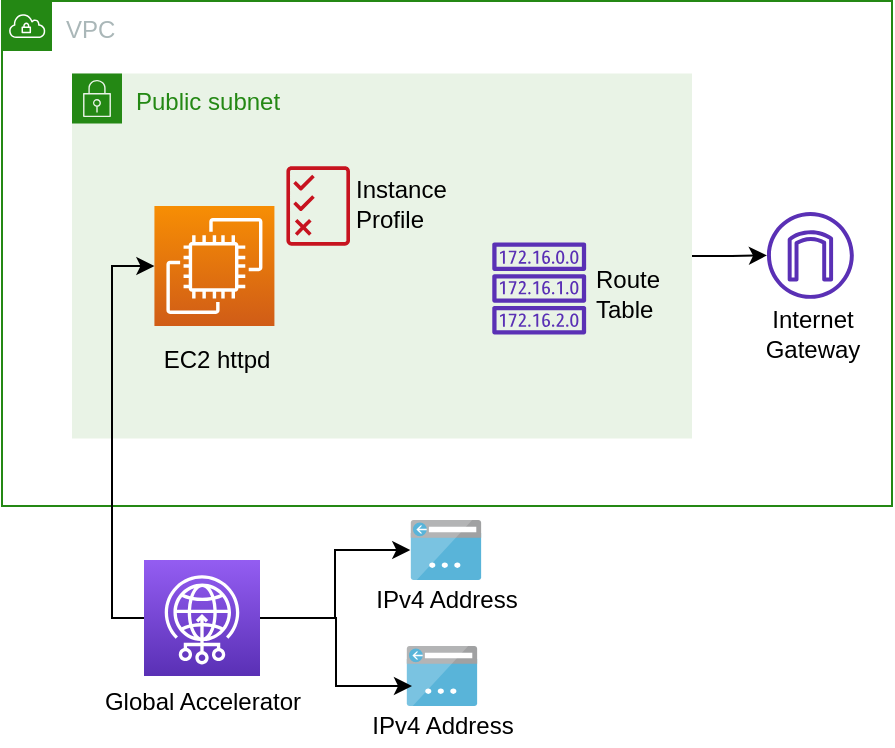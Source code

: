 <mxfile version="14.1.8" type="device"><diagram id="VrJSyCtyyk0UYBWMlAai" name="Page-1"><mxGraphModel dx="1086" dy="806" grid="1" gridSize="10" guides="1" tooltips="1" connect="1" arrows="1" fold="1" page="1" pageScale="1" pageWidth="850" pageHeight="1100" background="none" math="0" shadow="0"><root><mxCell id="0"/><mxCell id="1" parent="0"/><mxCell id="lls4c6PotRuVWO8DvVIY-1" value="VPC" style="points=[[0,0],[0.25,0],[0.5,0],[0.75,0],[1,0],[1,0.25],[1,0.5],[1,0.75],[1,1],[0.75,1],[0.5,1],[0.25,1],[0,1],[0,0.75],[0,0.5],[0,0.25]];outlineConnect=0;gradientColor=none;html=1;whiteSpace=wrap;fontSize=12;fontStyle=0;shape=mxgraph.aws4.group;grIcon=mxgraph.aws4.group_vpc;strokeColor=#248814;fillColor=none;verticalAlign=top;align=left;spacingLeft=30;fontColor=#AAB7B8;dashed=0;" parent="1" vertex="1"><mxGeometry x="85" y="307.5" width="445" height="252.5" as="geometry"/></mxCell><mxCell id="lls4c6PotRuVWO8DvVIY-3" value="Public subnet" style="points=[[0,0],[0.25,0],[0.5,0],[0.75,0],[1,0],[1,0.25],[1,0.5],[1,0.75],[1,1],[0.75,1],[0.5,1],[0.25,1],[0,1],[0,0.75],[0,0.5],[0,0.25]];outlineConnect=0;gradientColor=none;html=1;whiteSpace=wrap;fontSize=12;fontStyle=0;shape=mxgraph.aws4.group;grIcon=mxgraph.aws4.group_security_group;grStroke=0;strokeColor=#248814;fillColor=#E9F3E6;verticalAlign=top;align=left;spacingLeft=30;fontColor=#248814;dashed=0;" parent="1" vertex="1"><mxGeometry x="120" y="343.75" width="310" height="182.5" as="geometry"/></mxCell><mxCell id="CpfxMeXxCXW5DumJ89Vl-26" style="edgeStyle=orthogonalEdgeStyle;rounded=0;orthogonalLoop=1;jettySize=auto;html=1;exitX=1;exitY=0.5;exitDx=0;exitDy=0;" parent="1" source="lls4c6PotRuVWO8DvVIY-3" target="lls4c6PotRuVWO8DvVIY-6" edge="1"><mxGeometry relative="1" as="geometry"/></mxCell><mxCell id="dWnzzBNCo0jr79b0VRSa-27" value="" style="group" parent="1" vertex="1" connectable="0"><mxGeometry x="330" y="428.21" width="100" height="46" as="geometry"/></mxCell><mxCell id="lls4c6PotRuVWO8DvVIY-5" value="" style="outlineConnect=0;fontColor=#232F3E;gradientColor=none;fillColor=#5A30B5;strokeColor=none;dashed=0;verticalLabelPosition=bottom;verticalAlign=top;align=center;html=1;fontSize=12;fontStyle=0;aspect=fixed;pointerEvents=1;shape=mxgraph.aws4.route_table;" parent="dWnzzBNCo0jr79b0VRSa-27" vertex="1"><mxGeometry width="47.21" height="46" as="geometry"/></mxCell><mxCell id="lls4c6PotRuVWO8DvVIY-9" value="Route &lt;br&gt;Table" style="text;html=1;resizable=0;autosize=1;align=left;verticalAlign=middle;points=[];fillColor=none;strokeColor=none;rounded=0;" parent="dWnzzBNCo0jr79b0VRSa-27" vertex="1"><mxGeometry x="50" y="10.5" width="50" height="30" as="geometry"/></mxCell><mxCell id="CpfxMeXxCXW5DumJ89Vl-24" value="" style="group" parent="1" vertex="1" connectable="0"><mxGeometry x="460" y="413.0" width="60" height="76.421" as="geometry"/></mxCell><mxCell id="lls4c6PotRuVWO8DvVIY-6" value="" style="outlineConnect=0;fontColor=#232F3E;fillColor=#5A30B5;strokeColor=none;dashed=0;verticalLabelPosition=bottom;verticalAlign=top;align=center;html=1;fontSize=12;fontStyle=0;aspect=fixed;pointerEvents=1;shape=mxgraph.aws4.internet_gateway;sketch=0;" parent="CpfxMeXxCXW5DumJ89Vl-24" vertex="1"><mxGeometry x="7.486" width="43.421" height="43.421" as="geometry"/></mxCell><mxCell id="lls4c6PotRuVWO8DvVIY-11" value="Internet&lt;br&gt;Gateway" style="text;html=1;resizable=0;autosize=1;align=center;verticalAlign=middle;points=[];fillColor=none;strokeColor=none;rounded=0;" parent="CpfxMeXxCXW5DumJ89Vl-24" vertex="1"><mxGeometry y="46.421" width="60" height="30" as="geometry"/></mxCell><mxCell id="AjZtPu9GpAJyjRR4jfqs-4" value="" style="group" parent="1" vertex="1" connectable="0"><mxGeometry x="147.21" y="390" width="172.79" height="107" as="geometry"/></mxCell><mxCell id="CpfxMeXxCXW5DumJ89Vl-15" value="" style="group" parent="AjZtPu9GpAJyjRR4jfqs-4" vertex="1" connectable="0"><mxGeometry y="20" width="90" height="87" as="geometry"/></mxCell><mxCell id="dWnzzBNCo0jr79b0VRSa-3" value="" style="outlineConnect=0;fontColor=#232F3E;gradientColor=#F78E04;gradientDirection=north;fillColor=#D05C17;strokeColor=#ffffff;dashed=0;verticalLabelPosition=bottom;verticalAlign=top;align=center;html=1;fontSize=12;fontStyle=0;aspect=fixed;shape=mxgraph.aws4.resourceIcon;resIcon=mxgraph.aws4.ec2;" parent="CpfxMeXxCXW5DumJ89Vl-15" vertex="1"><mxGeometry x="14" width="60" height="60" as="geometry"/></mxCell><mxCell id="dWnzzBNCo0jr79b0VRSa-6" value="&lt;div&gt;&lt;span&gt;EC2 httpd&lt;/span&gt;&lt;/div&gt;" style="text;html=1;resizable=0;autosize=1;align=center;verticalAlign=middle;points=[];fillColor=none;strokeColor=none;rounded=0;" parent="CpfxMeXxCXW5DumJ89Vl-15" vertex="1"><mxGeometry x="10" y="67" width="70" height="20" as="geometry"/></mxCell><mxCell id="CpfxMeXxCXW5DumJ89Vl-47" value="" style="group" parent="AjZtPu9GpAJyjRR4jfqs-4" vertex="1" connectable="0"><mxGeometry x="80" width="92.79" height="40" as="geometry"/></mxCell><mxCell id="CpfxMeXxCXW5DumJ89Vl-40" value="" style="outlineConnect=0;fontColor=#232F3E;gradientColor=none;fillColor=#C7131F;strokeColor=none;dashed=0;verticalLabelPosition=bottom;verticalAlign=top;align=center;html=1;fontSize=12;fontStyle=0;aspect=fixed;pointerEvents=1;shape=mxgraph.aws4.permissions;" parent="CpfxMeXxCXW5DumJ89Vl-47" vertex="1"><mxGeometry width="31.79" height="40" as="geometry"/></mxCell><mxCell id="CpfxMeXxCXW5DumJ89Vl-46" value="Instance&lt;br&gt;&lt;div&gt;&lt;span&gt;Profile&lt;/span&gt;&lt;/div&gt;" style="text;html=1;resizable=0;autosize=1;align=left;verticalAlign=middle;points=[];fillColor=none;strokeColor=none;rounded=0;" parent="CpfxMeXxCXW5DumJ89Vl-47" vertex="1"><mxGeometry x="32.79" y="4" width="60" height="30" as="geometry"/></mxCell><mxCell id="2stTNhsiW_U2QcO640AD-3" value="" style="group" vertex="1" connectable="0" parent="1"><mxGeometry x="130" y="587" width="110" height="81" as="geometry"/></mxCell><mxCell id="2stTNhsiW_U2QcO640AD-1" value="" style="outlineConnect=0;fontColor=#232F3E;gradientColor=#945DF2;gradientDirection=north;fillColor=#5A30B5;strokeColor=#ffffff;dashed=0;verticalLabelPosition=bottom;verticalAlign=top;align=center;html=1;fontSize=12;fontStyle=0;aspect=fixed;shape=mxgraph.aws4.resourceIcon;resIcon=mxgraph.aws4.global_accelerator;" vertex="1" parent="2stTNhsiW_U2QcO640AD-3"><mxGeometry x="26" width="58" height="58" as="geometry"/></mxCell><mxCell id="2stTNhsiW_U2QcO640AD-2" value="Global Accelerator" style="text;html=1;resizable=0;autosize=1;align=center;verticalAlign=middle;points=[];fillColor=none;strokeColor=none;rounded=0;" vertex="1" parent="2stTNhsiW_U2QcO640AD-3"><mxGeometry y="61" width="110" height="20" as="geometry"/></mxCell><mxCell id="2stTNhsiW_U2QcO640AD-4" style="edgeStyle=elbowEdgeStyle;rounded=0;orthogonalLoop=1;jettySize=auto;html=1;endArrow=none;endFill=0;startArrow=classic;startFill=1;" edge="1" parent="1" source="dWnzzBNCo0jr79b0VRSa-3" target="2stTNhsiW_U2QcO640AD-1"><mxGeometry relative="1" as="geometry"><mxPoint x="100" y="600" as="targetPoint"/><Array as="points"><mxPoint x="140" y="540"/></Array></mxGeometry></mxCell><mxCell id="2stTNhsiW_U2QcO640AD-10" value="" style="group" vertex="1" connectable="0" parent="1"><mxGeometry x="262" y="567" width="90" height="50" as="geometry"/></mxCell><mxCell id="2stTNhsiW_U2QcO640AD-7" value="" style="aspect=fixed;html=1;points=[];align=center;image;fontSize=12;image=img/lib/mscae/App_Service_IPAddress.svg;" vertex="1" parent="2stTNhsiW_U2QcO640AD-10"><mxGeometry x="27.14" width="35.71" height="30" as="geometry"/></mxCell><mxCell id="2stTNhsiW_U2QcO640AD-9" value="IPv4 Address" style="text;html=1;resizable=0;autosize=1;align=center;verticalAlign=middle;points=[];fillColor=none;strokeColor=none;rounded=0;" vertex="1" parent="2stTNhsiW_U2QcO640AD-10"><mxGeometry y="30" width="90" height="20" as="geometry"/></mxCell><mxCell id="2stTNhsiW_U2QcO640AD-11" value="" style="group" vertex="1" connectable="0" parent="1"><mxGeometry x="260" y="630" width="90" height="50" as="geometry"/></mxCell><mxCell id="2stTNhsiW_U2QcO640AD-12" value="" style="aspect=fixed;html=1;points=[];align=center;image;fontSize=12;image=img/lib/mscae/App_Service_IPAddress.svg;" vertex="1" parent="2stTNhsiW_U2QcO640AD-11"><mxGeometry x="27.14" width="35.71" height="30" as="geometry"/></mxCell><mxCell id="2stTNhsiW_U2QcO640AD-13" value="IPv4 Address" style="text;html=1;resizable=0;autosize=1;align=center;verticalAlign=middle;points=[];fillColor=none;strokeColor=none;rounded=0;" vertex="1" parent="2stTNhsiW_U2QcO640AD-11"><mxGeometry y="30" width="90" height="20" as="geometry"/></mxCell><mxCell id="2stTNhsiW_U2QcO640AD-14" style="edgeStyle=elbowEdgeStyle;rounded=0;orthogonalLoop=1;jettySize=auto;html=1;" edge="1" parent="1" source="2stTNhsiW_U2QcO640AD-1" target="2stTNhsiW_U2QcO640AD-7"><mxGeometry relative="1" as="geometry"/></mxCell><mxCell id="2stTNhsiW_U2QcO640AD-15" style="edgeStyle=elbowEdgeStyle;rounded=0;orthogonalLoop=1;jettySize=auto;html=1;" edge="1" parent="1" source="2stTNhsiW_U2QcO640AD-1"><mxGeometry relative="1" as="geometry"><mxPoint x="290" y="650" as="targetPoint"/></mxGeometry></mxCell></root></mxGraphModel></diagram></mxfile>